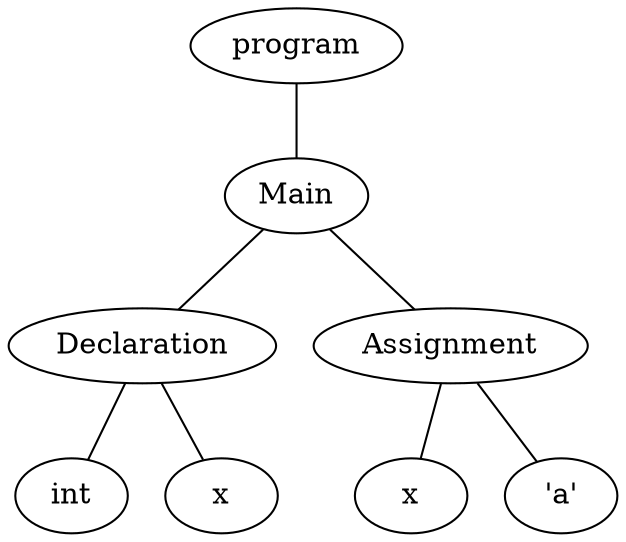 graph AST {
0[label="program"];
1[label="Main"];
0 -- 1;
2[label="Declaration"];
1 -- 2;
3[label="int"];
2 -- 3;
4[label="x"];
2 -- 4;
5[label="Assignment"];
1 -- 5;
6[label="x"];
5 -- 6;
7[label="'a'"];
5 -- 7;

}